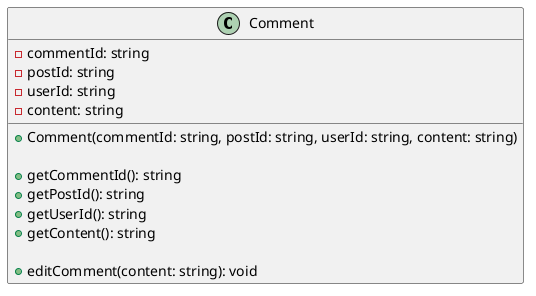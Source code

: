 @startuml Comment

class Comment {
    - commentId: string
    - postId: string
    - userId: string
    - content: string

    + Comment(commentId: string, postId: string, userId: string, content: string)

    + getCommentId(): string
    + getPostId(): string
    + getUserId(): string
    + getContent(): string

    + editComment(content: string): void
}

@enduml